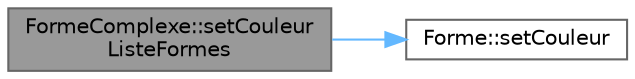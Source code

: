 digraph "FormeComplexe::setCouleurListeFormes"
{
 // LATEX_PDF_SIZE
  bgcolor="transparent";
  edge [fontname=Helvetica,fontsize=10,labelfontname=Helvetica,labelfontsize=10];
  node [fontname=Helvetica,fontsize=10,shape=box,height=0.2,width=0.4];
  rankdir="LR";
  Node1 [label="FormeComplexe::setCouleur\lListeFormes",height=0.2,width=0.4,color="gray40", fillcolor="grey60", style="filled", fontcolor="black",tooltip="Méthode qui permet de modifier la couleur de toutes les formes de la liste des formes."];
  Node1 -> Node2 [color="steelblue1",style="solid"];
  Node2 [label="Forme::setCouleur",height=0.2,width=0.4,color="grey40", fillcolor="white", style="filled",URL="$class_forme.html#a6af8483db79d8bd579684ccf757cc9d2",tooltip="Setter de la couleur."];
}
